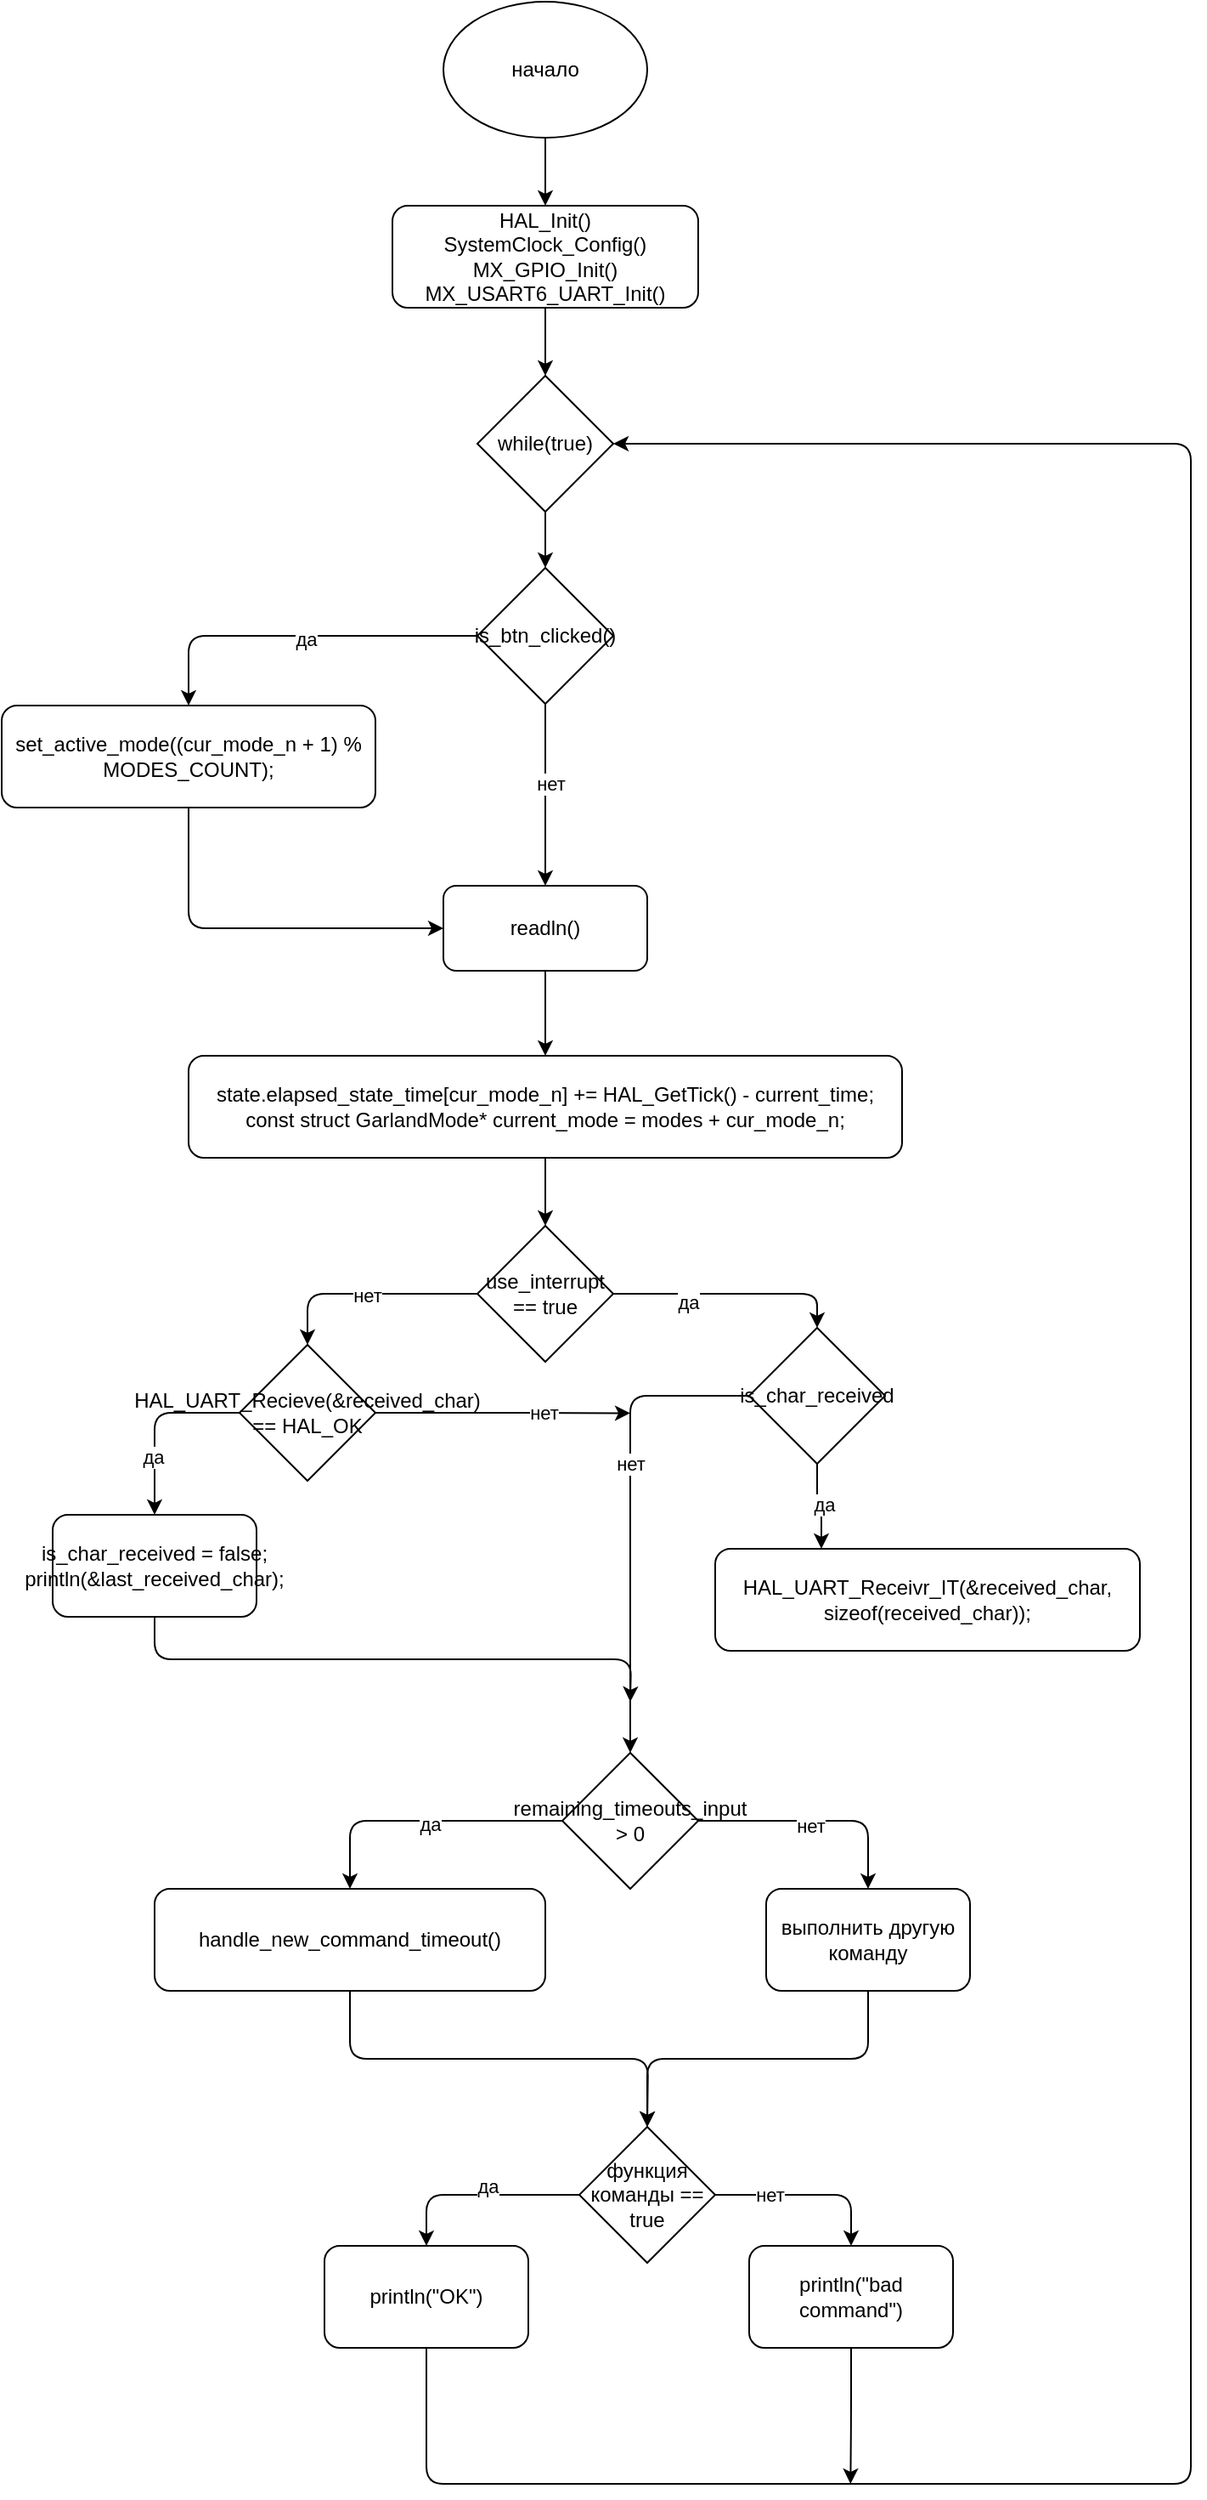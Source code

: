 <mxfile>
    <diagram id="Zq9m3hZ_qCy4Jz7TuqXS" name="Страница 1">
        <mxGraphModel dx="1549" dy="1549" grid="1" gridSize="10" guides="1" tooltips="1" connect="1" arrows="1" fold="1" page="1" pageScale="1" pageWidth="1169" pageHeight="827" math="0" shadow="0">
            <root>
                <mxCell id="0"/>
                <mxCell id="1" parent="0"/>
                <mxCell id="75" style="edgeStyle=orthogonalEdgeStyle;html=1;exitX=0.5;exitY=1;exitDx=0;exitDy=0;entryX=0.5;entryY=0;entryDx=0;entryDy=0;" edge="1" parent="1" source="71" target="72">
                    <mxGeometry relative="1" as="geometry"/>
                </mxCell>
                <mxCell id="71" value="начало" style="ellipse;whiteSpace=wrap;html=1;" vertex="1" parent="1">
                    <mxGeometry x="900" width="120" height="80" as="geometry"/>
                </mxCell>
                <mxCell id="76" style="edgeStyle=orthogonalEdgeStyle;html=1;exitX=0.5;exitY=1;exitDx=0;exitDy=0;entryX=0.5;entryY=0;entryDx=0;entryDy=0;" edge="1" parent="1" source="72" target="73">
                    <mxGeometry relative="1" as="geometry"/>
                </mxCell>
                <mxCell id="72" value="HAL_Init()&lt;br&gt;SystemClock_Config()&lt;br&gt;MX_GPIO_Init()&lt;br&gt;MX_USART6_UART_Init()" style="rounded=1;whiteSpace=wrap;html=1;" vertex="1" parent="1">
                    <mxGeometry x="870" y="120" width="180" height="60" as="geometry"/>
                </mxCell>
                <mxCell id="77" style="edgeStyle=orthogonalEdgeStyle;html=1;exitX=0.5;exitY=1;exitDx=0;exitDy=0;entryX=0.5;entryY=0;entryDx=0;entryDy=0;" edge="1" parent="1" source="73" target="74">
                    <mxGeometry relative="1" as="geometry"/>
                </mxCell>
                <mxCell id="73" value="while(true)" style="rhombus;whiteSpace=wrap;html=1;" vertex="1" parent="1">
                    <mxGeometry x="920" y="220" width="80" height="80" as="geometry"/>
                </mxCell>
                <mxCell id="79" style="edgeStyle=orthogonalEdgeStyle;html=1;exitX=0;exitY=0.5;exitDx=0;exitDy=0;entryX=0.5;entryY=0;entryDx=0;entryDy=0;" edge="1" parent="1" source="74" target="78">
                    <mxGeometry relative="1" as="geometry"/>
                </mxCell>
                <mxCell id="84" value="да" style="edgeLabel;html=1;align=center;verticalAlign=middle;resizable=0;points=[];" vertex="1" connectable="0" parent="79">
                    <mxGeometry x="-0.045" y="2" relative="1" as="geometry">
                        <mxPoint as="offset"/>
                    </mxGeometry>
                </mxCell>
                <mxCell id="82" style="edgeStyle=orthogonalEdgeStyle;html=1;exitX=0.5;exitY=1;exitDx=0;exitDy=0;entryX=0.5;entryY=0;entryDx=0;entryDy=0;" edge="1" parent="1" source="74" target="81">
                    <mxGeometry relative="1" as="geometry"/>
                </mxCell>
                <mxCell id="83" value="нет" style="edgeLabel;html=1;align=center;verticalAlign=middle;resizable=0;points=[];" vertex="1" connectable="0" parent="82">
                    <mxGeometry x="-0.124" y="3" relative="1" as="geometry">
                        <mxPoint as="offset"/>
                    </mxGeometry>
                </mxCell>
                <mxCell id="74" value="is_btn_clicked()" style="rhombus;whiteSpace=wrap;html=1;" vertex="1" parent="1">
                    <mxGeometry x="920" y="333" width="80" height="80" as="geometry"/>
                </mxCell>
                <mxCell id="85" style="edgeStyle=orthogonalEdgeStyle;html=1;exitX=0.5;exitY=1;exitDx=0;exitDy=0;entryX=0;entryY=0.5;entryDx=0;entryDy=0;" edge="1" parent="1" source="78" target="81">
                    <mxGeometry relative="1" as="geometry"/>
                </mxCell>
                <mxCell id="78" value="set_active_mode((cur_mode_n + 1) % MODES_COUNT);" style="rounded=1;whiteSpace=wrap;html=1;" vertex="1" parent="1">
                    <mxGeometry x="640" y="414" width="220" height="60" as="geometry"/>
                </mxCell>
                <mxCell id="87" style="edgeStyle=orthogonalEdgeStyle;html=1;exitX=0.5;exitY=1;exitDx=0;exitDy=0;entryX=0.5;entryY=0;entryDx=0;entryDy=0;" edge="1" parent="1" source="81" target="86">
                    <mxGeometry relative="1" as="geometry"/>
                </mxCell>
                <mxCell id="81" value="readln()" style="rounded=1;whiteSpace=wrap;html=1;" vertex="1" parent="1">
                    <mxGeometry x="900" y="520" width="120" height="50" as="geometry"/>
                </mxCell>
                <mxCell id="89" style="edgeStyle=orthogonalEdgeStyle;html=1;exitX=0.5;exitY=1;exitDx=0;exitDy=0;entryX=0.5;entryY=0;entryDx=0;entryDy=0;" edge="1" parent="1" source="86" target="88">
                    <mxGeometry relative="1" as="geometry"/>
                </mxCell>
                <mxCell id="86" value="state.elapsed_state_time[cur_mode_n] += HAL_GetTick() - current_time;&lt;br&gt;const struct GarlandMode* current_mode = modes + cur_mode_n;" style="rounded=1;whiteSpace=wrap;html=1;" vertex="1" parent="1">
                    <mxGeometry x="750" y="620" width="420" height="60" as="geometry"/>
                </mxCell>
                <mxCell id="91" style="edgeStyle=orthogonalEdgeStyle;html=1;exitX=1;exitY=0.5;exitDx=0;exitDy=0;entryX=0.5;entryY=0;entryDx=0;entryDy=0;" edge="1" parent="1" source="88" target="90">
                    <mxGeometry relative="1" as="geometry"/>
                </mxCell>
                <mxCell id="92" value="да" style="edgeLabel;html=1;align=center;verticalAlign=middle;resizable=0;points=[];" vertex="1" connectable="0" parent="91">
                    <mxGeometry x="-0.395" y="-5" relative="1" as="geometry">
                        <mxPoint x="1" as="offset"/>
                    </mxGeometry>
                </mxCell>
                <mxCell id="96" style="edgeStyle=orthogonalEdgeStyle;html=1;exitX=0;exitY=0.5;exitDx=0;exitDy=0;entryX=0.5;entryY=0;entryDx=0;entryDy=0;" edge="1" parent="1" source="88" target="95">
                    <mxGeometry relative="1" as="geometry"/>
                </mxCell>
                <mxCell id="97" value="нет" style="edgeLabel;html=1;align=center;verticalAlign=middle;resizable=0;points=[];" vertex="1" connectable="0" parent="96">
                    <mxGeometry x="0.01" y="1" relative="1" as="geometry">
                        <mxPoint as="offset"/>
                    </mxGeometry>
                </mxCell>
                <mxCell id="88" value="use_interrupt == true" style="rhombus;whiteSpace=wrap;html=1;" vertex="1" parent="1">
                    <mxGeometry x="920" y="720" width="80" height="80" as="geometry"/>
                </mxCell>
                <mxCell id="94" style="edgeStyle=orthogonalEdgeStyle;html=1;exitX=0.5;exitY=1;exitDx=0;exitDy=0;entryX=0.25;entryY=0;entryDx=0;entryDy=0;" edge="1" parent="1" source="90" target="93">
                    <mxGeometry relative="1" as="geometry"/>
                </mxCell>
                <mxCell id="98" value="да" style="edgeLabel;html=1;align=center;verticalAlign=middle;resizable=0;points=[];" vertex="1" connectable="0" parent="94">
                    <mxGeometry x="0.049" y="2" relative="1" as="geometry">
                        <mxPoint x="-1" y="-1" as="offset"/>
                    </mxGeometry>
                </mxCell>
                <mxCell id="99" style="edgeStyle=orthogonalEdgeStyle;html=1;exitX=0;exitY=0.5;exitDx=0;exitDy=0;entryX=0.5;entryY=0;entryDx=0;entryDy=0;" edge="1" parent="1" source="90" target="108">
                    <mxGeometry relative="1" as="geometry">
                        <mxPoint x="960" y="910" as="targetPoint"/>
                    </mxGeometry>
                </mxCell>
                <mxCell id="100" value="нет" style="edgeLabel;html=1;align=center;verticalAlign=middle;resizable=0;points=[];" vertex="1" connectable="0" parent="99">
                    <mxGeometry x="-0.217" relative="1" as="geometry">
                        <mxPoint as="offset"/>
                    </mxGeometry>
                </mxCell>
                <mxCell id="90" value="is_char_received" style="rhombus;whiteSpace=wrap;html=1;" vertex="1" parent="1">
                    <mxGeometry x="1080" y="780" width="80" height="80" as="geometry"/>
                </mxCell>
                <mxCell id="93" value="HAL_UART_Receivr_IT(&amp;amp;received_char, sizeof(received_char));" style="rounded=1;whiteSpace=wrap;html=1;" vertex="1" parent="1">
                    <mxGeometry x="1060" y="910" width="250" height="60" as="geometry"/>
                </mxCell>
                <mxCell id="101" style="edgeStyle=orthogonalEdgeStyle;html=1;exitX=1;exitY=0.5;exitDx=0;exitDy=0;" edge="1" parent="1" source="95">
                    <mxGeometry relative="1" as="geometry">
                        <mxPoint x="1010.0" y="830.235" as="targetPoint"/>
                    </mxGeometry>
                </mxCell>
                <mxCell id="102" value="нет" style="edgeLabel;html=1;align=center;verticalAlign=middle;resizable=0;points=[];" vertex="1" connectable="0" parent="101">
                    <mxGeometry x="0.321" y="1" relative="1" as="geometry">
                        <mxPoint as="offset"/>
                    </mxGeometry>
                </mxCell>
                <mxCell id="104" style="edgeStyle=orthogonalEdgeStyle;html=1;exitX=0;exitY=0.5;exitDx=0;exitDy=0;entryX=0.5;entryY=0;entryDx=0;entryDy=0;" edge="1" parent="1" source="95" target="103">
                    <mxGeometry relative="1" as="geometry"/>
                </mxCell>
                <mxCell id="105" value="да" style="edgeLabel;html=1;align=center;verticalAlign=middle;resizable=0;points=[];" vertex="1" connectable="0" parent="104">
                    <mxGeometry x="0.382" y="-1" relative="1" as="geometry">
                        <mxPoint as="offset"/>
                    </mxGeometry>
                </mxCell>
                <mxCell id="95" value="HAL_UART_Recieve(&amp;amp;received_char) == HAL_OK" style="rhombus;whiteSpace=wrap;html=1;" vertex="1" parent="1">
                    <mxGeometry x="780" y="790" width="80" height="80" as="geometry"/>
                </mxCell>
                <mxCell id="110" style="edgeStyle=orthogonalEdgeStyle;html=1;exitX=0.5;exitY=1;exitDx=0;exitDy=0;" edge="1" parent="1" source="103">
                    <mxGeometry relative="1" as="geometry">
                        <mxPoint x="1010" y="1000" as="targetPoint"/>
                    </mxGeometry>
                </mxCell>
                <mxCell id="103" value="is_char_received = false;&lt;br&gt;println(&amp;amp;last_received_char);" style="rounded=1;whiteSpace=wrap;html=1;" vertex="1" parent="1">
                    <mxGeometry x="670" y="890" width="120" height="60" as="geometry"/>
                </mxCell>
                <mxCell id="112" style="edgeStyle=orthogonalEdgeStyle;html=1;exitX=0;exitY=0.5;exitDx=0;exitDy=0;entryX=0.5;entryY=0;entryDx=0;entryDy=0;" edge="1" parent="1" source="108" target="109">
                    <mxGeometry relative="1" as="geometry"/>
                </mxCell>
                <mxCell id="113" value="да" style="edgeLabel;html=1;align=center;verticalAlign=middle;resizable=0;points=[];" vertex="1" connectable="0" parent="112">
                    <mxGeometry x="-0.056" y="2" relative="1" as="geometry">
                        <mxPoint as="offset"/>
                    </mxGeometry>
                </mxCell>
                <mxCell id="115" style="edgeStyle=orthogonalEdgeStyle;html=1;exitX=1;exitY=0.5;exitDx=0;exitDy=0;entryX=0.5;entryY=0;entryDx=0;entryDy=0;" edge="1" parent="1" source="108" target="114">
                    <mxGeometry relative="1" as="geometry"/>
                </mxCell>
                <mxCell id="116" value="нет" style="edgeLabel;html=1;align=center;verticalAlign=middle;resizable=0;points=[];" vertex="1" connectable="0" parent="115">
                    <mxGeometry x="-0.063" y="-3" relative="1" as="geometry">
                        <mxPoint as="offset"/>
                    </mxGeometry>
                </mxCell>
                <mxCell id="108" value="remaining_timeouts_input &amp;gt; 0" style="rhombus;whiteSpace=wrap;html=1;" vertex="1" parent="1">
                    <mxGeometry x="970" y="1030" width="80" height="80" as="geometry"/>
                </mxCell>
                <mxCell id="120" style="edgeStyle=orthogonalEdgeStyle;html=1;exitX=0.5;exitY=1;exitDx=0;exitDy=0;" edge="1" parent="1" source="109">
                    <mxGeometry relative="1" as="geometry">
                        <mxPoint x="1020" y="1250" as="targetPoint"/>
                    </mxGeometry>
                </mxCell>
                <mxCell id="109" value="handle_new_command_timeout()" style="rounded=1;whiteSpace=wrap;html=1;" vertex="1" parent="1">
                    <mxGeometry x="730" y="1110" width="230" height="60" as="geometry"/>
                </mxCell>
                <mxCell id="119" style="edgeStyle=orthogonalEdgeStyle;html=1;exitX=0.5;exitY=1;exitDx=0;exitDy=0;entryX=0.5;entryY=0;entryDx=0;entryDy=0;" edge="1" parent="1" source="114" target="118">
                    <mxGeometry relative="1" as="geometry"/>
                </mxCell>
                <mxCell id="114" value="выполнить другую команду" style="rounded=1;whiteSpace=wrap;html=1;" vertex="1" parent="1">
                    <mxGeometry x="1090" y="1110" width="120" height="60" as="geometry"/>
                </mxCell>
                <mxCell id="123" style="edgeStyle=orthogonalEdgeStyle;html=1;exitX=0;exitY=0.5;exitDx=0;exitDy=0;entryX=0.5;entryY=0;entryDx=0;entryDy=0;" edge="1" parent="1" source="118" target="121">
                    <mxGeometry relative="1" as="geometry"/>
                </mxCell>
                <mxCell id="124" value="да" style="edgeLabel;html=1;align=center;verticalAlign=middle;resizable=0;points=[];" vertex="1" connectable="0" parent="123">
                    <mxGeometry x="-0.093" y="-5" relative="1" as="geometry">
                        <mxPoint as="offset"/>
                    </mxGeometry>
                </mxCell>
                <mxCell id="125" style="edgeStyle=orthogonalEdgeStyle;html=1;exitX=1;exitY=0.5;exitDx=0;exitDy=0;entryX=0.5;entryY=0;entryDx=0;entryDy=0;" edge="1" parent="1" source="118" target="122">
                    <mxGeometry relative="1" as="geometry"/>
                </mxCell>
                <mxCell id="126" value="нет" style="edgeLabel;html=1;align=center;verticalAlign=middle;resizable=0;points=[];" vertex="1" connectable="0" parent="125">
                    <mxGeometry x="-0.431" relative="1" as="geometry">
                        <mxPoint as="offset"/>
                    </mxGeometry>
                </mxCell>
                <mxCell id="118" value="функция команды == true" style="rhombus;whiteSpace=wrap;html=1;" vertex="1" parent="1">
                    <mxGeometry x="980" y="1250" width="80" height="80" as="geometry"/>
                </mxCell>
                <mxCell id="127" style="edgeStyle=orthogonalEdgeStyle;html=1;exitX=0.5;exitY=1;exitDx=0;exitDy=0;entryX=1;entryY=0.5;entryDx=0;entryDy=0;" edge="1" parent="1" source="121" target="73">
                    <mxGeometry relative="1" as="geometry">
                        <mxPoint x="1470" y="700" as="targetPoint"/>
                        <Array as="points">
                            <mxPoint x="890" y="1460"/>
                            <mxPoint x="1340" y="1460"/>
                            <mxPoint x="1340" y="260"/>
                        </Array>
                    </mxGeometry>
                </mxCell>
                <mxCell id="121" value="println(&quot;OK&quot;)" style="rounded=1;whiteSpace=wrap;html=1;" vertex="1" parent="1">
                    <mxGeometry x="830" y="1320" width="120" height="60" as="geometry"/>
                </mxCell>
                <mxCell id="128" style="edgeStyle=orthogonalEdgeStyle;html=1;exitX=0.5;exitY=1;exitDx=0;exitDy=0;" edge="1" parent="1" source="122">
                    <mxGeometry relative="1" as="geometry">
                        <mxPoint x="1139.667" y="1460" as="targetPoint"/>
                    </mxGeometry>
                </mxCell>
                <mxCell id="122" value="println(&quot;bad command&quot;)" style="rounded=1;whiteSpace=wrap;html=1;" vertex="1" parent="1">
                    <mxGeometry x="1080" y="1320" width="120" height="60" as="geometry"/>
                </mxCell>
            </root>
        </mxGraphModel>
    </diagram>
</mxfile>